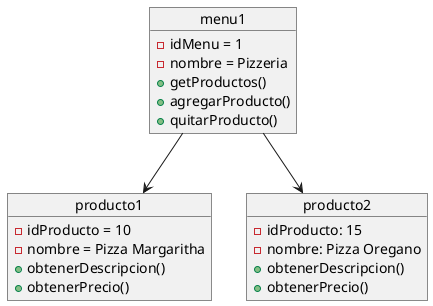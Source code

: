 @startuml

object menu1{
  - idMenu = 1
  - nombre = Pizzeria
  + getProductos()
  + agregarProducto()
  + quitarProducto()
}

object producto1{
  - idProducto = 10
  - nombre = Pizza Margaritha
  + obtenerDescripcion()
  + obtenerPrecio()
}

object producto2{
  - idProducto: 15
  - nombre: Pizza Oregano
  + obtenerDescripcion()
  + obtenerPrecio()
}

menu1 --> producto1
menu1 --> producto2

@enduml